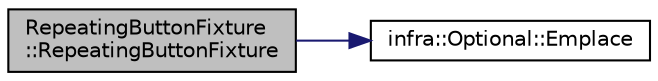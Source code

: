 digraph "RepeatingButtonFixture::RepeatingButtonFixture"
{
 // INTERACTIVE_SVG=YES
  edge [fontname="Helvetica",fontsize="10",labelfontname="Helvetica",labelfontsize="10"];
  node [fontname="Helvetica",fontsize="10",shape=record];
  rankdir="LR";
  Node0 [label="RepeatingButtonFixture\l::RepeatingButtonFixture",height=0.2,width=0.4,color="black", fillcolor="grey75", style="filled", fontcolor="black"];
  Node0 -> Node1 [color="midnightblue",fontsize="10",style="solid",fontname="Helvetica"];
  Node1 [label="infra::Optional::Emplace",height=0.2,width=0.4,color="black", fillcolor="white", style="filled",URL="$dc/df7/classinfra_1_1_optional.html#a1605aac3a47de3990f0ea12b73941af3"];
}
